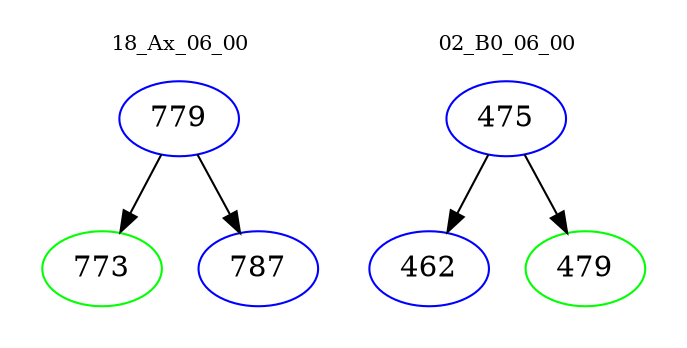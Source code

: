 digraph{
subgraph cluster_0 {
color = white
label = "18_Ax_06_00";
fontsize=10;
T0_779 [label="779", color="blue"]
T0_779 -> T0_773 [color="black"]
T0_773 [label="773", color="green"]
T0_779 -> T0_787 [color="black"]
T0_787 [label="787", color="blue"]
}
subgraph cluster_1 {
color = white
label = "02_B0_06_00";
fontsize=10;
T1_475 [label="475", color="blue"]
T1_475 -> T1_462 [color="black"]
T1_462 [label="462", color="blue"]
T1_475 -> T1_479 [color="black"]
T1_479 [label="479", color="green"]
}
}
